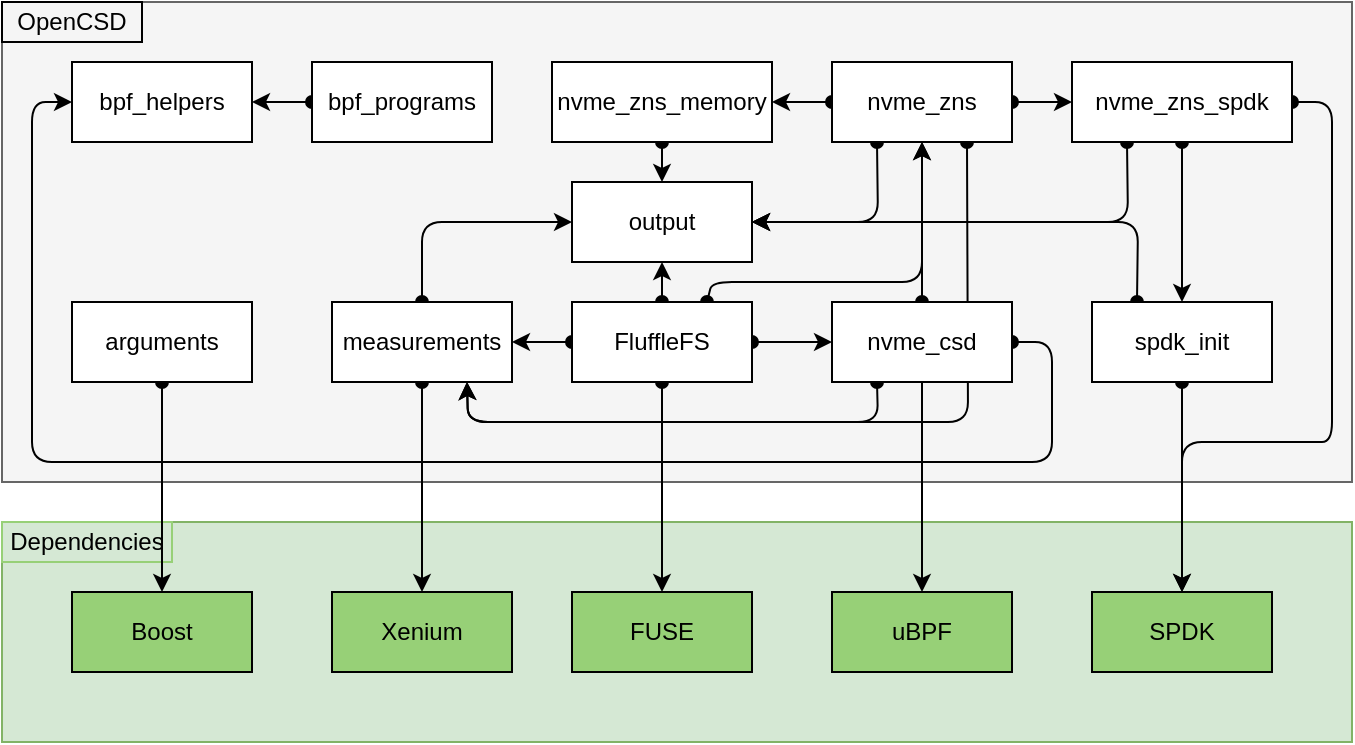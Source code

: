 <mxfile version="16.5.6" type="device"><diagram id="KccikMxwdwWxa0a3TGV7" name="Page-1"><mxGraphModel dx="1182" dy="641" grid="1" gridSize="10" guides="1" tooltips="1" connect="1" arrows="1" fold="1" page="1" pageScale="1" pageWidth="850" pageHeight="1100" math="0" shadow="0"><root><mxCell id="0"/><mxCell id="1" parent="0"/><mxCell id="ZWfoni1mlvC_uv2Gavwd-1" value="" style="rounded=0;whiteSpace=wrap;html=1;fillColor=#f5f5f5;strokeColor=#666666;fontColor=#333333;" parent="1" vertex="1"><mxGeometry x="75" y="140" width="675" height="240" as="geometry"/></mxCell><mxCell id="ZWfoni1mlvC_uv2Gavwd-2" value="" style="rounded=0;whiteSpace=wrap;html=1;fillColor=#d5e8d4;strokeColor=#82b366;" parent="1" vertex="1"><mxGeometry x="75" y="400" width="675" height="110" as="geometry"/></mxCell><mxCell id="ZWfoni1mlvC_uv2Gavwd-3" value="OpenCSD" style="text;html=1;fillColor=none;align=center;verticalAlign=middle;whiteSpace=wrap;rounded=0;strokeColor=#000000;" parent="1" vertex="1"><mxGeometry x="75" y="140" width="70" height="20" as="geometry"/></mxCell><mxCell id="ZWfoni1mlvC_uv2Gavwd-4" value="Dependencies" style="text;html=1;fillColor=none;align=center;verticalAlign=middle;whiteSpace=wrap;rounded=0;strokeColor=#97D077;" parent="1" vertex="1"><mxGeometry x="75" y="400" width="85" height="20" as="geometry"/></mxCell><mxCell id="ZWfoni1mlvC_uv2Gavwd-7" value="bpf_helpers" style="rounded=0;whiteSpace=wrap;html=1;" parent="1" vertex="1"><mxGeometry x="110" y="170" width="90" height="40" as="geometry"/></mxCell><mxCell id="ZWfoni1mlvC_uv2Gavwd-13" value="output" style="rounded=0;whiteSpace=wrap;html=1;" parent="1" vertex="1"><mxGeometry x="360" y="230" width="90" height="40" as="geometry"/></mxCell><mxCell id="ZWfoni1mlvC_uv2Gavwd-15" value="" style="group;fontSize=12;" parent="1" vertex="1" connectable="0"><mxGeometry x="110" y="435" width="90" height="40" as="geometry"/></mxCell><mxCell id="ZWfoni1mlvC_uv2Gavwd-16" value="" style="group" parent="ZWfoni1mlvC_uv2Gavwd-15" vertex="1" connectable="0"><mxGeometry width="90" height="40" as="geometry"/></mxCell><mxCell id="ZWfoni1mlvC_uv2Gavwd-17" value="Boost" style="rounded=0;whiteSpace=wrap;html=1;fillColor=#97D077;" parent="ZWfoni1mlvC_uv2Gavwd-16" vertex="1"><mxGeometry width="90" height="40" as="geometry"/></mxCell><mxCell id="ZWfoni1mlvC_uv2Gavwd-19" value="" style="group;fontSize=12;" parent="1" vertex="1" connectable="0"><mxGeometry x="240" y="435" width="90" height="40" as="geometry"/></mxCell><mxCell id="ZWfoni1mlvC_uv2Gavwd-20" value="" style="group" parent="ZWfoni1mlvC_uv2Gavwd-19" vertex="1" connectable="0"><mxGeometry width="90" height="40" as="geometry"/></mxCell><mxCell id="ZWfoni1mlvC_uv2Gavwd-21" value="Xenium" style="rounded=0;whiteSpace=wrap;html=1;fillColor=#97D077;" parent="ZWfoni1mlvC_uv2Gavwd-20" vertex="1"><mxGeometry width="90" height="40" as="geometry"/></mxCell><mxCell id="ZWfoni1mlvC_uv2Gavwd-22" value="" style="group;fontSize=12;" parent="1" vertex="1" connectable="0"><mxGeometry x="490" y="435" width="90" height="40" as="geometry"/></mxCell><mxCell id="ZWfoni1mlvC_uv2Gavwd-23" value="" style="group" parent="ZWfoni1mlvC_uv2Gavwd-22" vertex="1" connectable="0"><mxGeometry width="90" height="40" as="geometry"/></mxCell><mxCell id="ZWfoni1mlvC_uv2Gavwd-24" value="uBPF" style="rounded=0;whiteSpace=wrap;html=1;fillColor=#97D077;" parent="ZWfoni1mlvC_uv2Gavwd-23" vertex="1"><mxGeometry width="90" height="40" as="geometry"/></mxCell><mxCell id="ZWfoni1mlvC_uv2Gavwd-25" value="" style="group;fontSize=12;" parent="1" vertex="1" connectable="0"><mxGeometry x="620" y="435" width="90" height="40" as="geometry"/></mxCell><mxCell id="ZWfoni1mlvC_uv2Gavwd-26" value="" style="group" parent="ZWfoni1mlvC_uv2Gavwd-25" vertex="1" connectable="0"><mxGeometry width="90" height="40" as="geometry"/></mxCell><mxCell id="ZWfoni1mlvC_uv2Gavwd-27" value="SPDK" style="rounded=0;whiteSpace=wrap;html=1;fillColor=#97D077;" parent="ZWfoni1mlvC_uv2Gavwd-26" vertex="1"><mxGeometry width="90" height="40" as="geometry"/></mxCell><mxCell id="ZWfoni1mlvC_uv2Gavwd-28" value="" style="group" parent="1" vertex="1" connectable="0"><mxGeometry x="360" y="435" width="90" height="40" as="geometry"/></mxCell><mxCell id="ZWfoni1mlvC_uv2Gavwd-29" value="FUSE" style="rounded=0;whiteSpace=wrap;html=1;fillColor=#97D077;" parent="ZWfoni1mlvC_uv2Gavwd-28" vertex="1"><mxGeometry width="90" height="40" as="geometry"/></mxCell><mxCell id="ZWfoni1mlvC_uv2Gavwd-30" value="" style="endArrow=classic;html=1;fillColor=#ffffff;fontSize=10;exitX=0.5;exitY=1;exitDx=0;exitDy=0;entryX=0.5;entryY=0;entryDx=0;entryDy=0;startArrow=oval;startFill=1;" parent="1" source="ZWfoni1mlvC_uv2Gavwd-5" target="ZWfoni1mlvC_uv2Gavwd-17" edge="1"><mxGeometry width="50" height="50" relative="1" as="geometry"><mxPoint x="130" y="170" as="sourcePoint"/><mxPoint x="170" y="170" as="targetPoint"/></mxGeometry></mxCell><mxCell id="ZWfoni1mlvC_uv2Gavwd-32" value="" style="endArrow=classic;html=1;fillColor=#ffffff;fontSize=10;exitX=0.5;exitY=1;exitDx=0;exitDy=0;entryX=0.5;entryY=0;entryDx=0;entryDy=0;startArrow=oval;startFill=1;" parent="1" source="ZWfoni1mlvC_uv2Gavwd-6" target="ZWfoni1mlvC_uv2Gavwd-21" edge="1"><mxGeometry width="50" height="50" relative="1" as="geometry"><mxPoint x="165" y="340" as="sourcePoint"/><mxPoint x="165" y="445" as="targetPoint"/></mxGeometry></mxCell><mxCell id="ZWfoni1mlvC_uv2Gavwd-33" value="" style="endArrow=classic;html=1;fillColor=#ffffff;fontSize=10;exitX=0.5;exitY=1;exitDx=0;exitDy=0;entryX=0.5;entryY=0;entryDx=0;entryDy=0;startArrow=oval;startFill=1;" parent="1" source="ZWfoni1mlvC_uv2Gavwd-9" target="ZWfoni1mlvC_uv2Gavwd-29" edge="1"><mxGeometry width="50" height="50" relative="1" as="geometry"><mxPoint x="295" y="340" as="sourcePoint"/><mxPoint x="295" y="445" as="targetPoint"/></mxGeometry></mxCell><mxCell id="ZWfoni1mlvC_uv2Gavwd-34" value="" style="endArrow=classic;html=1;fillColor=#ffffff;fontSize=10;exitX=0.5;exitY=1;exitDx=0;exitDy=0;entryX=0.5;entryY=0;entryDx=0;entryDy=0;" parent="1" source="ZWfoni1mlvC_uv2Gavwd-10" target="ZWfoni1mlvC_uv2Gavwd-24" edge="1"><mxGeometry width="50" height="50" relative="1" as="geometry"><mxPoint x="415" y="340" as="sourcePoint"/><mxPoint x="415" y="445" as="targetPoint"/></mxGeometry></mxCell><mxCell id="ZWfoni1mlvC_uv2Gavwd-37" value="" style="endArrow=classic;html=1;fillColor=#ffffff;fontSize=10;exitX=0.5;exitY=1;exitDx=0;exitDy=0;entryX=0.5;entryY=0;entryDx=0;entryDy=0;startArrow=oval;startFill=1;" parent="1" source="ZWfoni1mlvC_uv2Gavwd-14" target="ZWfoni1mlvC_uv2Gavwd-27" edge="1"><mxGeometry width="50" height="50" relative="1" as="geometry"><mxPoint x="545" y="340" as="sourcePoint"/><mxPoint x="545" y="445" as="targetPoint"/></mxGeometry></mxCell><mxCell id="ZWfoni1mlvC_uv2Gavwd-38" value="" style="endArrow=classic;html=1;fillColor=#ffffff;fontSize=10;exitX=1;exitY=0.5;exitDx=0;exitDy=0;entryX=0.5;entryY=0;entryDx=0;entryDy=0;startArrow=oval;startFill=1;" parent="1" source="ZWfoni1mlvC_uv2Gavwd-35" target="ZWfoni1mlvC_uv2Gavwd-27" edge="1"><mxGeometry width="50" height="50" relative="1" as="geometry"><mxPoint x="675" y="340" as="sourcePoint"/><mxPoint x="675" y="445" as="targetPoint"/><Array as="points"><mxPoint x="740" y="190"/><mxPoint x="740" y="360"/><mxPoint x="730" y="360"/><mxPoint x="665" y="360"/></Array></mxGeometry></mxCell><mxCell id="ZWfoni1mlvC_uv2Gavwd-39" value="" style="endArrow=classic;html=1;fillColor=#ffffff;fontSize=10;exitX=0.5;exitY=0;exitDx=0;exitDy=0;entryX=0.5;entryY=1;entryDx=0;entryDy=0;startArrow=oval;startFill=1;" parent="1" source="ZWfoni1mlvC_uv2Gavwd-9" target="ZWfoni1mlvC_uv2Gavwd-13" edge="1"><mxGeometry width="50" height="50" relative="1" as="geometry"><mxPoint x="415" y="340" as="sourcePoint"/><mxPoint x="415" y="445" as="targetPoint"/></mxGeometry></mxCell><mxCell id="ZWfoni1mlvC_uv2Gavwd-40" value="" style="endArrow=classic;html=1;fillColor=#ffffff;fontSize=10;exitX=1;exitY=0.5;exitDx=0;exitDy=0;entryX=0;entryY=0.5;entryDx=0;entryDy=0;startArrow=oval;startFill=1;" parent="1" source="ZWfoni1mlvC_uv2Gavwd-9" target="ZWfoni1mlvC_uv2Gavwd-10" edge="1"><mxGeometry width="50" height="50" relative="1" as="geometry"><mxPoint x="415" y="300" as="sourcePoint"/><mxPoint x="415" y="280" as="targetPoint"/></mxGeometry></mxCell><mxCell id="ZWfoni1mlvC_uv2Gavwd-41" value="" style="endArrow=classic;html=1;fillColor=#ffffff;fontSize=10;exitX=0;exitY=0.5;exitDx=0;exitDy=0;entryX=1;entryY=0.5;entryDx=0;entryDy=0;startArrow=oval;startFill=1;" parent="1" source="ZWfoni1mlvC_uv2Gavwd-9" target="ZWfoni1mlvC_uv2Gavwd-6" edge="1"><mxGeometry width="50" height="50" relative="1" as="geometry"><mxPoint x="460" y="320" as="sourcePoint"/><mxPoint x="500" y="320" as="targetPoint"/></mxGeometry></mxCell><mxCell id="ZWfoni1mlvC_uv2Gavwd-42" value="" style="endArrow=classic;html=1;fillColor=#ffffff;fontSize=10;entryX=0.5;entryY=1;entryDx=0;entryDy=0;exitX=0.75;exitY=0;exitDx=0;exitDy=0;startArrow=oval;startFill=1;" parent="1" source="ZWfoni1mlvC_uv2Gavwd-9" target="ZWfoni1mlvC_uv2Gavwd-11" edge="1"><mxGeometry width="50" height="50" relative="1" as="geometry"><mxPoint x="430" y="290" as="sourcePoint"/><mxPoint x="415" y="280" as="targetPoint"/><Array as="points"><mxPoint x="430" y="280"/><mxPoint x="535" y="280"/></Array></mxGeometry></mxCell><mxCell id="ZWfoni1mlvC_uv2Gavwd-44" value="" style="endArrow=classic;html=1;fillColor=#ffffff;fontSize=10;exitX=0;exitY=0.5;exitDx=0;exitDy=0;entryX=1;entryY=0.5;entryDx=0;entryDy=0;startArrow=oval;startFill=1;" parent="1" source="ZWfoni1mlvC_uv2Gavwd-11" target="ZWfoni1mlvC_uv2Gavwd-12" edge="1"><mxGeometry width="50" height="50" relative="1" as="geometry"><mxPoint x="415" y="300" as="sourcePoint"/><mxPoint x="415" y="280" as="targetPoint"/></mxGeometry></mxCell><mxCell id="ZWfoni1mlvC_uv2Gavwd-45" value="" style="endArrow=classic;html=1;fillColor=#ffffff;fontSize=10;exitX=1;exitY=0.5;exitDx=0;exitDy=0;startArrow=oval;startFill=1;" parent="1" source="ZWfoni1mlvC_uv2Gavwd-11" target="ZWfoni1mlvC_uv2Gavwd-35" edge="1"><mxGeometry width="50" height="50" relative="1" as="geometry"><mxPoint x="500" y="200" as="sourcePoint"/><mxPoint x="480" y="200" as="targetPoint"/></mxGeometry></mxCell><mxCell id="ZWfoni1mlvC_uv2Gavwd-47" value="" style="endArrow=classic;html=1;fillColor=#ffffff;fontSize=10;exitX=0.5;exitY=0;exitDx=0;exitDy=0;entryX=0;entryY=0.5;entryDx=0;entryDy=0;startArrow=oval;startFill=1;" parent="1" source="ZWfoni1mlvC_uv2Gavwd-6" target="ZWfoni1mlvC_uv2Gavwd-13" edge="1"><mxGeometry width="50" height="50" relative="1" as="geometry"><mxPoint x="295" y="340" as="sourcePoint"/><mxPoint x="295" y="445" as="targetPoint"/><Array as="points"><mxPoint x="285" y="250"/></Array></mxGeometry></mxCell><mxCell id="ZWfoni1mlvC_uv2Gavwd-48" value="" style="endArrow=classic;html=1;fillColor=#ffffff;fontSize=10;exitX=0.25;exitY=1;exitDx=0;exitDy=0;entryX=1;entryY=0.5;entryDx=0;entryDy=0;startArrow=oval;startFill=1;" parent="1" source="ZWfoni1mlvC_uv2Gavwd-11" target="ZWfoni1mlvC_uv2Gavwd-13" edge="1"><mxGeometry width="50" height="50" relative="1" as="geometry"><mxPoint x="295" y="300" as="sourcePoint"/><mxPoint x="370" y="260" as="targetPoint"/><Array as="points"><mxPoint x="513" y="250"/></Array></mxGeometry></mxCell><mxCell id="ZWfoni1mlvC_uv2Gavwd-50" value="" style="endArrow=classic;html=1;fillColor=#ffffff;fontSize=10;exitX=0.5;exitY=1;exitDx=0;exitDy=0;entryX=0.5;entryY=0;entryDx=0;entryDy=0;startArrow=oval;startFill=1;" parent="1" source="ZWfoni1mlvC_uv2Gavwd-35" target="ZWfoni1mlvC_uv2Gavwd-14" edge="1"><mxGeometry width="50" height="50" relative="1" as="geometry"><mxPoint x="675" y="340" as="sourcePoint"/><mxPoint x="675" y="445" as="targetPoint"/></mxGeometry></mxCell><mxCell id="ZWfoni1mlvC_uv2Gavwd-51" value="" style="endArrow=classic;html=1;fillColor=#ffffff;fontSize=10;exitX=0.5;exitY=1;exitDx=0;exitDy=0;entryX=0.5;entryY=0;entryDx=0;entryDy=0;startArrow=oval;startFill=1;" parent="1" source="ZWfoni1mlvC_uv2Gavwd-12" target="ZWfoni1mlvC_uv2Gavwd-13" edge="1"><mxGeometry width="50" height="50" relative="1" as="geometry"><mxPoint x="522.5" y="220" as="sourcePoint"/><mxPoint x="460" y="260" as="targetPoint"/><Array as="points"/></mxGeometry></mxCell><mxCell id="ZWfoni1mlvC_uv2Gavwd-57" value="" style="endArrow=classic;html=1;fillColor=#ffffff;fontSize=10;exitX=0.75;exitY=1;exitDx=0;exitDy=0;entryX=0.75;entryY=1;entryDx=0;entryDy=0;startArrow=oval;startFill=1;" parent="1" source="ZWfoni1mlvC_uv2Gavwd-11" target="ZWfoni1mlvC_uv2Gavwd-6" edge="1"><mxGeometry width="50" height="50" relative="1" as="geometry"><mxPoint x="561" y="210" as="sourcePoint"/><mxPoint x="310" y="330" as="targetPoint"/><Array as="points"><mxPoint x="558" y="350"/><mxPoint x="308" y="350"/></Array></mxGeometry></mxCell><mxCell id="ZWfoni1mlvC_uv2Gavwd-54" value="" style="endArrow=classic;html=1;fillColor=#ffffff;fontSize=10;exitX=0.25;exitY=1;exitDx=0;exitDy=0;entryX=1;entryY=0.5;entryDx=0;entryDy=0;startArrow=oval;startFill=1;" parent="1" source="ZWfoni1mlvC_uv2Gavwd-35" target="ZWfoni1mlvC_uv2Gavwd-13" edge="1"><mxGeometry width="50" height="50" relative="1" as="geometry"><mxPoint x="415" y="220" as="sourcePoint"/><mxPoint x="415" y="240" as="targetPoint"/><Array as="points"><mxPoint x="638" y="250"/></Array></mxGeometry></mxCell><mxCell id="ZWfoni1mlvC_uv2Gavwd-55" value="" style="endArrow=classic;html=1;fillColor=#ffffff;fontSize=10;exitX=0.25;exitY=0;exitDx=0;exitDy=0;entryX=1;entryY=0.5;entryDx=0;entryDy=0;startArrow=oval;startFill=1;" parent="1" source="ZWfoni1mlvC_uv2Gavwd-14" target="ZWfoni1mlvC_uv2Gavwd-13" edge="1"><mxGeometry width="50" height="50" relative="1" as="geometry"><mxPoint x="647.5" y="220" as="sourcePoint"/><mxPoint x="460" y="260" as="targetPoint"/><Array as="points"><mxPoint x="643" y="250"/></Array></mxGeometry></mxCell><mxCell id="ZWfoni1mlvC_uv2Gavwd-56" value="" style="endArrow=classic;html=1;fillColor=#ffffff;fontSize=10;exitX=0.25;exitY=1;exitDx=0;exitDy=0;entryX=0.75;entryY=1;entryDx=0;entryDy=0;startArrow=oval;startFill=1;" parent="1" source="ZWfoni1mlvC_uv2Gavwd-10" target="ZWfoni1mlvC_uv2Gavwd-6" edge="1"><mxGeometry width="50" height="50" relative="1" as="geometry"><mxPoint x="370" y="320" as="sourcePoint"/><mxPoint x="340" y="320" as="targetPoint"/><Array as="points"><mxPoint x="513" y="350"/><mxPoint x="308" y="350"/></Array></mxGeometry></mxCell><mxCell id="ZWfoni1mlvC_uv2Gavwd-58" value="" style="endArrow=oval;html=1;fillColor=#ffffff;fontSize=10;exitX=0;exitY=0.5;exitDx=0;exitDy=0;entryX=1;entryY=0.5;entryDx=0;entryDy=0;endFill=1;startArrow=classic;startFill=1;" parent="1" source="ZWfoni1mlvC_uv2Gavwd-7" target="ZWfoni1mlvC_uv2Gavwd-10" edge="1"><mxGeometry width="50" height="50" relative="1" as="geometry"><mxPoint x="522.5" y="340" as="sourcePoint"/><mxPoint x="317.5" y="340" as="targetPoint"/><Array as="points"><mxPoint x="90" y="190"/><mxPoint x="90" y="370"/><mxPoint x="600" y="370"/><mxPoint x="600" y="310"/></Array></mxGeometry></mxCell><mxCell id="diRQBKOYDOssizRKjkYw-1" value="" style="endArrow=classic;html=1;fillColor=#ffffff;fontSize=10;exitX=0;exitY=0.5;exitDx=0;exitDy=0;entryX=1;entryY=0.5;entryDx=0;entryDy=0;startArrow=oval;startFill=1;" edge="1" parent="1" source="ZWfoni1mlvC_uv2Gavwd-8" target="ZWfoni1mlvC_uv2Gavwd-7"><mxGeometry width="50" height="50" relative="1" as="geometry"><mxPoint x="295" y="300" as="sourcePoint"/><mxPoint x="370" y="260" as="targetPoint"/><Array as="points"/></mxGeometry></mxCell><mxCell id="ZWfoni1mlvC_uv2Gavwd-8" value="bpf_programs" style="rounded=0;whiteSpace=wrap;html=1;" parent="1" vertex="1"><mxGeometry x="230" y="170" width="90" height="40" as="geometry"/></mxCell><mxCell id="ZWfoni1mlvC_uv2Gavwd-11" value="nvme_zns" style="rounded=0;whiteSpace=wrap;html=1;" parent="1" vertex="1"><mxGeometry x="490" y="170" width="90" height="40" as="geometry"/></mxCell><mxCell id="ZWfoni1mlvC_uv2Gavwd-12" value="nvme_zns_memory" style="rounded=0;whiteSpace=wrap;html=1;" parent="1" vertex="1"><mxGeometry x="350" y="170" width="110" height="40" as="geometry"/></mxCell><mxCell id="ZWfoni1mlvC_uv2Gavwd-9" value="FluffleFS" style="rounded=0;whiteSpace=wrap;html=1;" parent="1" vertex="1"><mxGeometry x="360" y="290" width="90" height="40" as="geometry"/></mxCell><mxCell id="ZWfoni1mlvC_uv2Gavwd-6" value="measurements" style="rounded=0;whiteSpace=wrap;html=1;" parent="1" vertex="1"><mxGeometry x="240" y="290" width="90" height="40" as="geometry"/></mxCell><mxCell id="ZWfoni1mlvC_uv2Gavwd-35" value="nvme_zns_spdk" style="rounded=0;whiteSpace=wrap;html=1;" parent="1" vertex="1"><mxGeometry x="610" y="170" width="110" height="40" as="geometry"/></mxCell><mxCell id="ZWfoni1mlvC_uv2Gavwd-14" value="spdk_init" style="rounded=0;whiteSpace=wrap;html=1;" parent="1" vertex="1"><mxGeometry x="620" y="290" width="90" height="40" as="geometry"/></mxCell><mxCell id="ZWfoni1mlvC_uv2Gavwd-5" value="arguments" style="rounded=0;whiteSpace=wrap;html=1;" parent="1" vertex="1"><mxGeometry x="110" y="290" width="90" height="40" as="geometry"/></mxCell><mxCell id="diRQBKOYDOssizRKjkYw-4" value="" style="endArrow=classic;html=1;fillColor=#ffffff;fontSize=10;entryX=0.5;entryY=1;entryDx=0;entryDy=0;startArrow=oval;startFill=1;" edge="1" parent="1" source="ZWfoni1mlvC_uv2Gavwd-10" target="ZWfoni1mlvC_uv2Gavwd-11"><mxGeometry width="50" height="50" relative="1" as="geometry"><mxPoint x="540" y="290" as="sourcePoint"/><mxPoint x="545" y="220" as="targetPoint"/><Array as="points"><mxPoint x="535" y="260"/></Array></mxGeometry></mxCell><mxCell id="ZWfoni1mlvC_uv2Gavwd-10" value="nvme_csd" style="rounded=0;whiteSpace=wrap;html=1;" parent="1" vertex="1"><mxGeometry x="490" y="290" width="90" height="40" as="geometry"/></mxCell></root></mxGraphModel></diagram></mxfile>